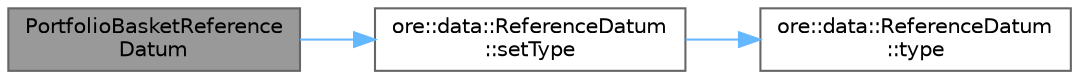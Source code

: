 digraph "PortfolioBasketReferenceDatum"
{
 // INTERACTIVE_SVG=YES
 // LATEX_PDF_SIZE
  bgcolor="transparent";
  edge [fontname=Helvetica,fontsize=10,labelfontname=Helvetica,labelfontsize=10];
  node [fontname=Helvetica,fontsize=10,shape=box,height=0.2,width=0.4];
  rankdir="LR";
  Node1 [label="PortfolioBasketReference\lDatum",height=0.2,width=0.4,color="gray40", fillcolor="grey60", style="filled", fontcolor="black",tooltip=" "];
  Node1 -> Node2 [color="steelblue1",style="solid"];
  Node2 [label="ore::data::ReferenceDatum\l::setType",height=0.2,width=0.4,color="grey40", fillcolor="white", style="filled",URL="$classore_1_1data_1_1_reference_datum.html#aafc7b3e0e653e15f2434a4e7d15cc7cf",tooltip="setters"];
  Node2 -> Node3 [color="steelblue1",style="solid"];
  Node3 [label="ore::data::ReferenceDatum\l::type",height=0.2,width=0.4,color="grey40", fillcolor="white", style="filled",URL="$classore_1_1data_1_1_reference_datum.html#a4acb75b8abcd83a41915c116edbd003c",tooltip="getters"];
}
